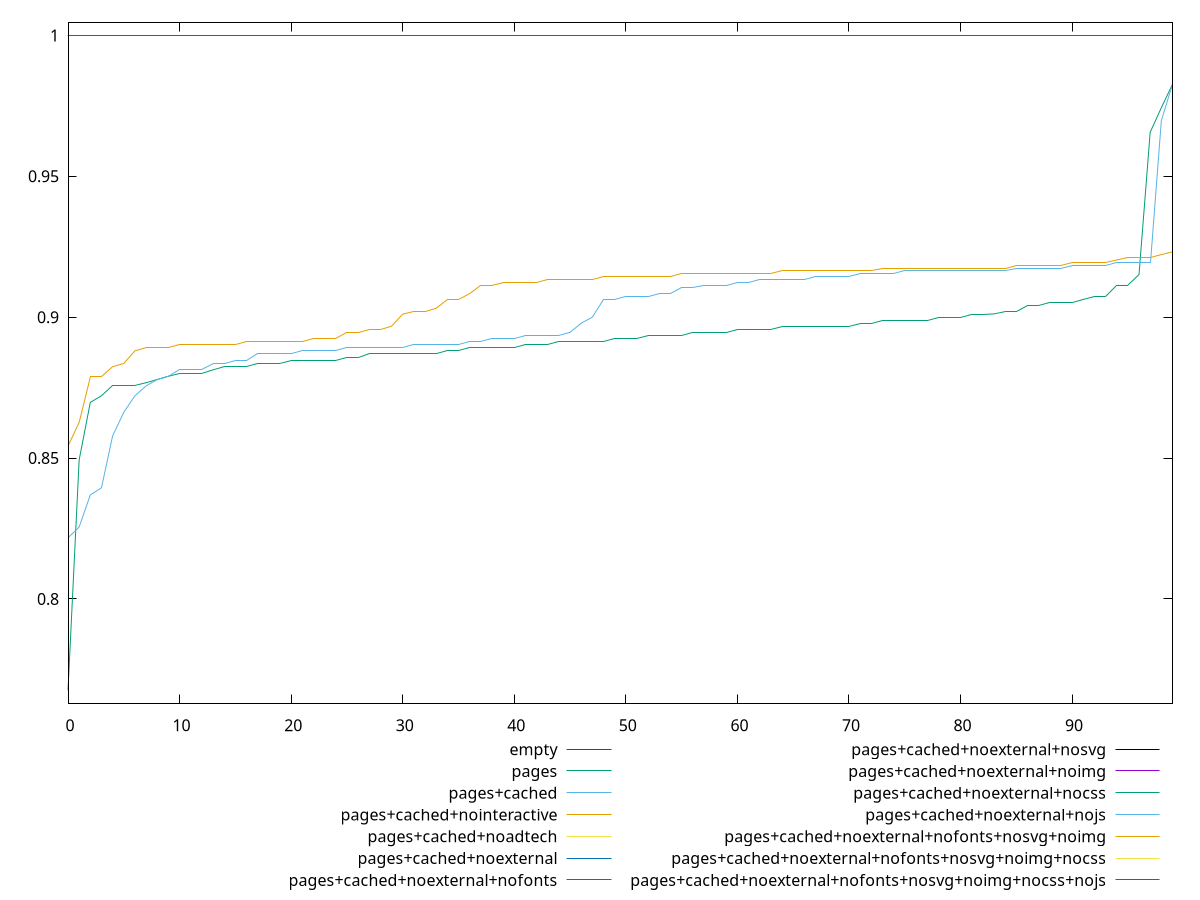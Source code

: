 reset

$empty <<EOF
0 1
1 1
2 1
3 1
4 1
5 1
6 1
7 1
8 1
9 1
10 1
11 1
12 1
13 1
14 1
15 1
16 1
17 1
18 1
19 1
20 1
21 1
22 1
23 1
24 1
25 1
26 1
27 1
28 1
29 1
30 1
31 1
32 1
33 1
34 1
35 1
36 1
37 1
38 1
39 1
40 1
41 1
42 1
43 1
44 1
45 1
46 1
47 1
48 1
49 1
50 1
51 1
52 1
53 1
54 1
55 1
56 1
57 1
58 1
59 1
60 1
61 1
62 1
63 1
64 1
65 1
66 1
67 1
68 1
69 1
70 1
71 1
72 1
73 1
74 1
75 1
76 1
77 1
78 1
79 1
80 1
81 1
82 1
83 1
84 1
85 1
86 1
87 1
88 1
89 1
90 1
91 1
92 1
93 1
94 1
95 1
96 1
97 1
98 1
99 1
EOF

$pages <<EOF
0 0.7675770589246068
1 0.8493560246866183
2 0.8697695667830522
3 0.8721068283815396
4 0.8755853285196511
5 0.8755853285196511
6 0.8755853285196511
7 0.8767373781918395
8 0.8778856419325579
9 0.8790300833009306
10 0.8801706658654889
11 0.8801706658654911
12 0.8801706658654911
13 0.8813073532081728
14 0.8824401089284055
15 0.8824401089284055
16 0.8824401089284075
17 0.8835688966472403
18 0.8835688966472424
19 0.8835688966472424
20 0.8846936800115661
21 0.8846936800115661
22 0.8846936800115661
23 0.8846936800115661
24 0.8846936800115661
25 0.8858144226983569
26 0.8858144226983569
27 0.8869310884190221
28 0.8869310884190241
29 0.8869310884190241
30 0.8869310884190241
31 0.8869310884190241
32 0.8869310884190241
33 0.8869310884190262
34 0.8880436409238042
35 0.8880436409238082
36 0.8891520440062339
37 0.8891520440062339
38 0.8891520440062339
39 0.8891520440062339
40 0.8891520440062339
41 0.8902562615076617
42 0.8902562615076617
43 0.8902562615076638
44 0.8913562573218646
45 0.8913562573218646
46 0.8913562573218646
47 0.8913562573218666
48 0.8913562573218666
49 0.8924519953997028
50 0.8924519953997028
51 0.8924519953997028
52 0.8935434397538506
53 0.8935434397538525
54 0.8935434397538525
55 0.8935434397538546
56 0.8946305544636071
57 0.8946305544636071
58 0.8946305544636071
59 0.8946305544636091
60 0.8957133036797424
61 0.8957133036797424
62 0.8957133036797424
63 0.8957133036797443
64 0.8967916516294516
65 0.8967916516294516
66 0.8967916516294535
67 0.8967916516294535
68 0.8967916516294555
69 0.8967916516294555
70 0.8967916516294555
71 0.8978655626213592
72 0.8978655626213592
73 0.8989350010505743
74 0.8989350010505743
75 0.8989350010505743
76 0.8989350010505743
77 0.8989350010505761
78 0.8999999314038525
79 0.8999999314038525
80 0.8999999314038525
81 0.9010603182647978
82 0.9010603182647978
83 0.9011512982153733
84 0.9021161263191463
85 0.9021161263191463
86 0.9042138652938301
87 0.904213865293832
88 0.9052557261448033
89 0.9052557261448053
90 0.9052557261448053
91 0.9062928680615159
92 0.9073252563220231
93 0.9073252563220249
94 0.9114065832202423
95 0.9114065832202443
96 0.9151335286605753
97 0.9656351430341488
98 0.9743367650258608
99 0.9826442363466058
EOF

$pagesCached <<EOF
0 0.821695891391382
1 0.8255382617101024
2 0.8369379509717426
3 0.8394434945505462
4 0.8578750359832086
5 0.866237010546699
6 0.8721068283815406
7 0.8755853285196531
8 0.8778856419325579
9 0.8790300833009358
10 0.8813073532081728
11 0.8813073532081728
12 0.8813073532081728
13 0.8835688966472424
14 0.8835688966472444
15 0.8846936800115661
16 0.8846936800115692
17 0.8869310884190221
18 0.8869310884190241
19 0.8869310884190241
20 0.8869310884190262
21 0.8880436409238042
22 0.8880436409238052
23 0.8880436409238062
24 0.8880436409238072
25 0.8891520440062329
26 0.8891520440062339
27 0.8891520440062339
28 0.889152044006236
29 0.889152044006236
30 0.889152044006237
31 0.8902562615076608
32 0.8902562615076617
33 0.8902562615076628
34 0.8902562615076638
35 0.8902562615076638
36 0.8913562573218646
37 0.8913562573218656
38 0.8924519953997028
39 0.8924519953997037
40 0.8924519953997047
41 0.8935434397538525
42 0.8935434397538535
43 0.8935434397538546
44 0.8935434397538546
45 0.8946305544636101
46 0.8978655626213592
47 0.8999999314038506
48 0.9062928680615159
49 0.9062928680615168
50 0.9073252563220249
51 0.9073252563220249
52 0.9073252563220249
53 0.9083528563396869
54 0.9083528563396879
55 0.9103935540110574
56 0.9103935540110574
57 0.9114065832202433
58 0.9114065832202443
59 0.9114065832202469
60 0.912414687309443
61 0.912414687309443
62 0.9134178324564849
63 0.9134178324564849
64 0.9134178324564849
65 0.9134178324564867
66 0.9134178324564867
67 0.9144159850101887
68 0.9144159850101887
69 0.9144159850101896
70 0.9144159850101905
71 0.9154091114965668
72 0.9154091114965668
73 0.9154091114965668
74 0.9154091114965686
75 0.9163971786250893
76 0.9163971786250902
77 0.9163971786250911
78 0.9163971786250911
79 0.9163971786250911
80 0.9163971786250911
81 0.916397178625092
82 0.9163971786250928
83 0.9163971786250928
84 0.9163971786250937
85 0.9173801532950312
86 0.917380153295032
87 0.917380153295033
88 0.917380153295033
89 0.917380153295033
90 0.9183580026018724
91 0.9183580026018724
92 0.9183580026018732
93 0.918358002601875
94 0.9193306938437782
95 0.9193306938437791
96 0.91933069384378
97 0.91933069384378
98 0.9697426684082584
99 0.9826442363466058
EOF

$pagesCachedNointeractive <<EOF
0 0.8542425396099678
1 0.862673330601872
2 0.8790300833009326
3 0.8790300833009326
4 0.8824401089284055
5 0.8835688966472455
6 0.8880436409238082
7 0.8891520440062339
8 0.8891520440062339
9 0.8891520440062339
10 0.8902562615076617
11 0.8902562615076628
12 0.8902562615076628
13 0.8902562615076628
14 0.8902562615076638
15 0.8902562615076638
16 0.8913562573218636
17 0.8913562573218646
18 0.8913562573218646
19 0.8913562573218646
20 0.8913562573218656
21 0.8913562573218666
22 0.8924519953997028
23 0.8924519953997028
24 0.8924519953997047
25 0.8946305544636071
26 0.8946305544636091
27 0.8957133036797403
28 0.8957133036797433
29 0.8967916516294535
30 0.9010603182647978
31 0.9021161263191463
32 0.9021161263191483
33 0.9031673203601144
34 0.9062928680615159
35 0.9062928680615177
36 0.9083528563396888
37 0.9114065832202405
38 0.9114065832202423
39 0.912414687309443
40 0.912414687309443
41 0.9124146873094439
42 0.9124146873094447
43 0.9134178324564849
44 0.9134178324564849
45 0.9134178324564849
46 0.9134178324564857
47 0.9134178324564867
48 0.9144159850101887
49 0.9144159850101887
50 0.9144159850101887
51 0.9144159850101896
52 0.9144159850101905
53 0.9144159850101905
54 0.9144159850101924
55 0.9154091114965659
56 0.9154091114965659
57 0.9154091114965668
58 0.9154091114965668
59 0.9154091114965668
60 0.9154091114965668
61 0.9154091114965677
62 0.9154091114965677
63 0.9154091114965686
64 0.9163971786250902
65 0.9163971786250911
66 0.9163971786250911
67 0.9163971786250911
68 0.9163971786250911
69 0.916397178625092
70 0.916397178625092
71 0.9163971786250928
72 0.9163971786250937
73 0.917380153295033
74 0.917380153295033
75 0.917380153295033
76 0.917380153295033
77 0.917380153295033
78 0.917380153295033
79 0.917380153295033
80 0.9173801532950346
81 0.9173801532950346
82 0.9173801532950346
83 0.9173801532950356
84 0.9173801532950356
85 0.9183580026018724
86 0.9183580026018724
87 0.9183580026018724
88 0.9183580026018741
89 0.9183580026018741
90 0.9193306938437782
91 0.9193306938437791
92 0.9193306938437791
93 0.91933069384378
94 0.9202981945281594
95 0.921260472378276
96 0.921260472378276
97 0.9212604723782778
98 0.9222174953399446
99 0.9231692315882869
EOF

$pagesCachedNoadtech <<EOF
0 1
1 1
2 1
3 1
4 1
5 1
6 1
7 1
8 1
9 1
10 1
11 1
12 1
13 1
14 1
15 1
16 1
17 1
18 1
19 1
20 1
21 1
22 1
23 1
24 1
25 1
26 1
27 1
28 1
29 1
30 1
31 1
32 1
33 1
34 1
35 1
36 1
37 1
38 1
39 1
40 1
41 1
42 1
43 1
44 1
45 1
46 1
47 1
48 1
49 1
50 1
51 1
52 1
53 1
54 1
55 1
56 1
57 1
58 1
59 1
60 1
61 1
62 1
63 1
64 1
65 1
66 1
67 1
68 1
69 1
70 1
71 1
72 1
73 1
74 1
75 1
76 1
77 1
78 1
79 1
80 1
81 1
82 1
83 1
84 1
85 1
86 1
87 1
88 1
89 1
90 1
91 1
92 1
93 1
94 1
95 1
96 1
97 1
98 1
99 1
EOF

$pagesCachedNoexternal <<EOF
0 1
1 1
2 1
3 1
4 1
5 1
6 1
7 1
8 1
9 1
10 1
11 1
12 1
13 1
14 1
15 1
16 1
17 1
18 1
19 1
20 1
21 1
22 1
23 1
24 1
25 1
26 1
27 1
28 1
29 1
30 1
31 1
32 1
33 1
34 1
35 1
36 1
37 1
38 1
39 1
40 1
41 1
42 1
43 1
44 1
45 1
46 1
47 1
48 1
49 1
50 1
51 1
52 1
53 1
54 1
55 1
56 1
57 1
58 1
59 1
60 1
61 1
62 1
63 1
64 1
65 1
66 1
67 1
68 1
69 1
70 1
71 1
72 1
73 1
74 1
75 1
76 1
77 1
78 1
79 1
80 1
81 1
82 1
83 1
84 1
85 1
86 1
87 1
88 1
89 1
90 1
91 1
92 1
93 1
94 1
95 1
96 1
97 1
98 1
99 1
EOF

$pagesCachedNoexternalNofonts <<EOF
0 1
1 1
2 1
3 1
4 1
5 1
6 1
7 1
8 1
9 1
10 1
11 1
12 1
13 1
14 1
15 1
16 1
17 1
18 1
19 1
20 1
21 1
22 1
23 1
24 1
25 1
26 1
27 1
28 1
29 1
30 1
31 1
32 1
33 1
34 1
35 1
36 1
37 1
38 1
39 1
40 1
41 1
42 1
43 1
44 1
45 1
46 1
47 1
48 1
49 1
50 1
51 1
52 1
53 1
54 1
55 1
56 1
57 1
58 1
59 1
60 1
61 1
62 1
63 1
64 1
65 1
66 1
67 1
68 1
69 1
70 1
71 1
72 1
73 1
74 1
75 1
76 1
77 1
78 1
79 1
80 1
81 1
82 1
83 1
84 1
85 1
86 1
87 1
88 1
89 1
90 1
91 1
92 1
93 1
94 1
95 1
96 1
97 1
98 1
99 1
EOF

$pagesCachedNoexternalNosvg <<EOF
0 0.999999917458638
1 1
2 1
3 1
4 1
5 1
6 1
7 1
8 1
9 1
10 1
11 1
12 1
13 1
14 1
15 1
16 1
17 1
18 1
19 1
20 1
21 1
22 1
23 1
24 1
25 1
26 1
27 1
28 1
29 1
30 1
31 1
32 1
33 1
34 1
35 1
36 1
37 1
38 1
39 1
40 1
41 1
42 1
43 1
44 1
45 1
46 1
47 1
48 1
49 1
50 1
51 1
52 1
53 1
54 1
55 1
56 1
57 1
58 1
59 1
60 1
61 1
62 1
63 1
64 1
65 1
66 1
67 1
68 1
69 1
70 1
71 1
72 1
73 1
74 1
75 1
76 1
77 1
78 1
79 1
80 1
81 1
82 1
83 1
84 1
85 1
86 1
87 1
88 1
89 1
90 1
91 1
92 1
93 1
94 1
95 1
96 1
97 1
98 1
99 1
EOF

$pagesCachedNoexternalNoimg <<EOF
0 1
1 1
2 1
3 1
4 1
5 1
6 1
7 1
8 1
9 1
10 1
11 1
12 1
13 1
14 1
15 1
16 1
17 1
18 1
19 1
20 1
21 1
22 1
23 1
24 1
25 1
26 1
27 1
28 1
29 1
30 1
31 1
32 1
33 1
34 1
35 1
36 1
37 1
38 1
39 1
40 1
41 1
42 1
43 1
44 1
45 1
46 1
47 1
48 1
49 1
50 1
51 1
52 1
53 1
54 1
55 1
56 1
57 1
58 1
59 1
60 1
61 1
62 1
63 1
64 1
65 1
66 1
67 1
68 1
69 1
70 1
71 1
72 1
73 1
74 1
75 1
76 1
77 1
78 1
79 1
80 1
81 1
82 1
83 1
84 1
85 1
86 1
87 1
88 1
89 1
90 1
91 1
92 1
93 1
94 1
95 1
96 1
97 1
98 1
99 1
EOF

$pagesCachedNoexternalNocss <<EOF
0 1
1 1
2 1
3 1
4 1
5 1
6 1
7 1
8 1
9 1
10 1
11 1
12 1
13 1
14 1
15 1
16 1
17 1
18 1
19 1
20 1
21 1
22 1
23 1
24 1
25 1
26 1
27 1
28 1
29 1
30 1
31 1
32 1
33 1
34 1
35 1
36 1
37 1
38 1
39 1
40 1
41 1
42 1
43 1
44 1
45 1
46 1
47 1
48 1
49 1
50 1
51 1
52 1
53 1
54 1
55 1
56 1
57 1
58 1
59 1
60 1
61 1
62 1
63 1
64 1
65 1
66 1
67 1
68 1
69 1
70 1
71 1
72 1
73 1
74 1
75 1
76 1
77 1
78 1
79 1
80 1
81 1
82 1
83 1
84 1
85 1
86 1
87 1
88 1
89 1
90 1
91 1
92 1
93 1
94 1
95 1
96 1
97 1
98 1
99 1
EOF

$pagesCachedNoexternalNojs <<EOF
0 1
1 1
2 1
3 1
4 1
5 1
6 1
7 1
8 1
9 1
10 1
11 1
12 1
13 1
14 1
15 1
16 1
17 1
18 1
19 1
20 1
21 1
22 1
23 1
24 1
25 1
26 1
27 1
28 1
29 1
30 1
31 1
32 1
33 1
34 1
35 1
36 1
37 1
38 1
39 1
40 1
41 1
42 1
43 1
44 1
45 1
46 1
47 1
48 1
49 1
50 1
51 1
52 1
53 1
54 1
55 1
56 1
57 1
58 1
59 1
60 1
61 1
62 1
63 1
64 1
65 1
66 1
67 1
68 1
69 1
70 1
71 1
72 1
73 1
74 1
75 1
76 1
77 1
78 1
79 1
80 1
81 1
82 1
83 1
84 1
85 1
86 1
87 1
88 1
89 1
90 1
91 1
92 1
93 1
94 1
95 1
96 1
97 1
98 1
99 1
EOF

$pagesCachedNoexternalNofontsNosvgNoimg <<EOF
0 1
1 1
2 1
3 1
4 1
5 1
6 1
7 1
8 1
9 1
10 1
11 1
12 1
13 1
14 1
15 1
16 1
17 1
18 1
19 1
20 1
21 1
22 1
23 1
24 1
25 1
26 1
27 1
28 1
29 1
30 1
31 1
32 1
33 1
34 1
35 1
36 1
37 1
38 1
39 1
40 1
41 1
42 1
43 1
44 1
45 1
46 1
47 1
48 1
49 1
50 1
51 1
52 1
53 1
54 1
55 1
56 1
57 1
58 1
59 1
60 1
61 1
62 1
63 1
64 1
65 1
66 1
67 1
68 1
69 1
70 1
71 1
72 1
73 1
74 1
75 1
76 1
77 1
78 1
79 1
80 1
81 1
82 1
83 1
84 1
85 1
86 1
87 1
88 1
89 1
90 1
91 1
92 1
93 1
94 1
95 1
96 1
97 1
98 1
99 1
EOF

$pagesCachedNoexternalNofontsNosvgNoimgNocss <<EOF
0 1
1 1
2 1
3 1
4 1
5 1
6 1
7 1
8 1
9 1
10 1
11 1
12 1
13 1
14 1
15 1
16 1
17 1
18 1
19 1
20 1
21 1
22 1
23 1
24 1
25 1
26 1
27 1
28 1
29 1
30 1
31 1
32 1
33 1
34 1
35 1
36 1
37 1
38 1
39 1
40 1
41 1
42 1
43 1
44 1
45 1
46 1
47 1
48 1
49 1
50 1
51 1
52 1
53 1
54 1
55 1
56 1
57 1
58 1
59 1
60 1
61 1
62 1
63 1
64 1
65 1
66 1
67 1
68 1
69 1
70 1
71 1
72 1
73 1
74 1
75 1
76 1
77 1
78 1
79 1
80 1
81 1
82 1
83 1
84 1
85 1
86 1
87 1
88 1
89 1
90 1
91 1
92 1
93 1
94 1
95 1
96 1
97 1
98 1
99 1
EOF

$pagesCachedNoexternalNofontsNosvgNoimgNocssNojs <<EOF
0 1
1 1
2 1
3 1
4 1
5 1
6 1
7 1
8 1
9 1
10 1
11 1
12 1
13 1
14 1
15 1
16 1
17 1
18 1
19 1
20 1
21 1
22 1
23 1
24 1
25 1
26 1
27 1
28 1
29 1
30 1
31 1
32 1
33 1
34 1
35 1
36 1
37 1
38 1
39 1
40 1
41 1
42 1
43 1
44 1
45 1
46 1
47 1
48 1
49 1
50 1
51 1
52 1
53 1
54 1
55 1
56 1
57 1
58 1
59 1
60 1
61 1
62 1
63 1
64 1
65 1
66 1
67 1
68 1
69 1
70 1
71 1
72 1
73 1
74 1
75 1
76 1
77 1
78 1
79 1
80 1
81 1
82 1
83 1
84 1
85 1
86 1
87 1
88 1
89 1
90 1
91 1
92 1
93 1
94 1
95 1
96 1
97 1
98 1
99 1
EOF

set key outside below
set xrange [0:99]
set yrange [0.7629286001030989:1.0046484588215079]
set trange [0.7629286001030989:1.0046484588215079]
set terminal svg size 640, 760 enhanced background rgb 'white'
set output "report_00008_2021-01-22T20:58:29.167/total-blocking-time/comparison/sorted/all_score.svg"

plot $empty title "empty" with line, \
     $pages title "pages" with line, \
     $pagesCached title "pages+cached" with line, \
     $pagesCachedNointeractive title "pages+cached+nointeractive" with line, \
     $pagesCachedNoadtech title "pages+cached+noadtech" with line, \
     $pagesCachedNoexternal title "pages+cached+noexternal" with line, \
     $pagesCachedNoexternalNofonts title "pages+cached+noexternal+nofonts" with line, \
     $pagesCachedNoexternalNosvg title "pages+cached+noexternal+nosvg" with line, \
     $pagesCachedNoexternalNoimg title "pages+cached+noexternal+noimg" with line, \
     $pagesCachedNoexternalNocss title "pages+cached+noexternal+nocss" with line, \
     $pagesCachedNoexternalNojs title "pages+cached+noexternal+nojs" with line, \
     $pagesCachedNoexternalNofontsNosvgNoimg title "pages+cached+noexternal+nofonts+nosvg+noimg" with line, \
     $pagesCachedNoexternalNofontsNosvgNoimgNocss title "pages+cached+noexternal+nofonts+nosvg+noimg+nocss" with line, \
     $pagesCachedNoexternalNofontsNosvgNoimgNocssNojs title "pages+cached+noexternal+nofonts+nosvg+noimg+nocss+nojs" with line

reset
